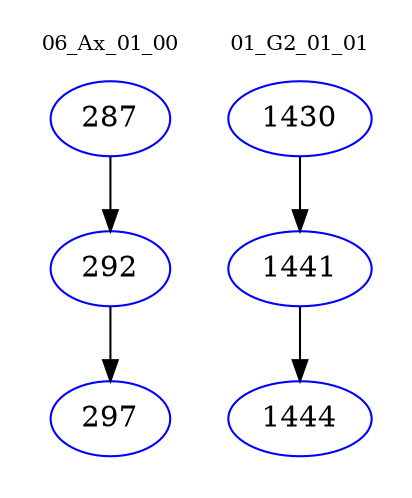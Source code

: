 digraph{
subgraph cluster_0 {
color = white
label = "06_Ax_01_00";
fontsize=10;
T0_287 [label="287", color="blue"]
T0_287 -> T0_292 [color="black"]
T0_292 [label="292", color="blue"]
T0_292 -> T0_297 [color="black"]
T0_297 [label="297", color="blue"]
}
subgraph cluster_1 {
color = white
label = "01_G2_01_01";
fontsize=10;
T1_1430 [label="1430", color="blue"]
T1_1430 -> T1_1441 [color="black"]
T1_1441 [label="1441", color="blue"]
T1_1441 -> T1_1444 [color="black"]
T1_1444 [label="1444", color="blue"]
}
}
